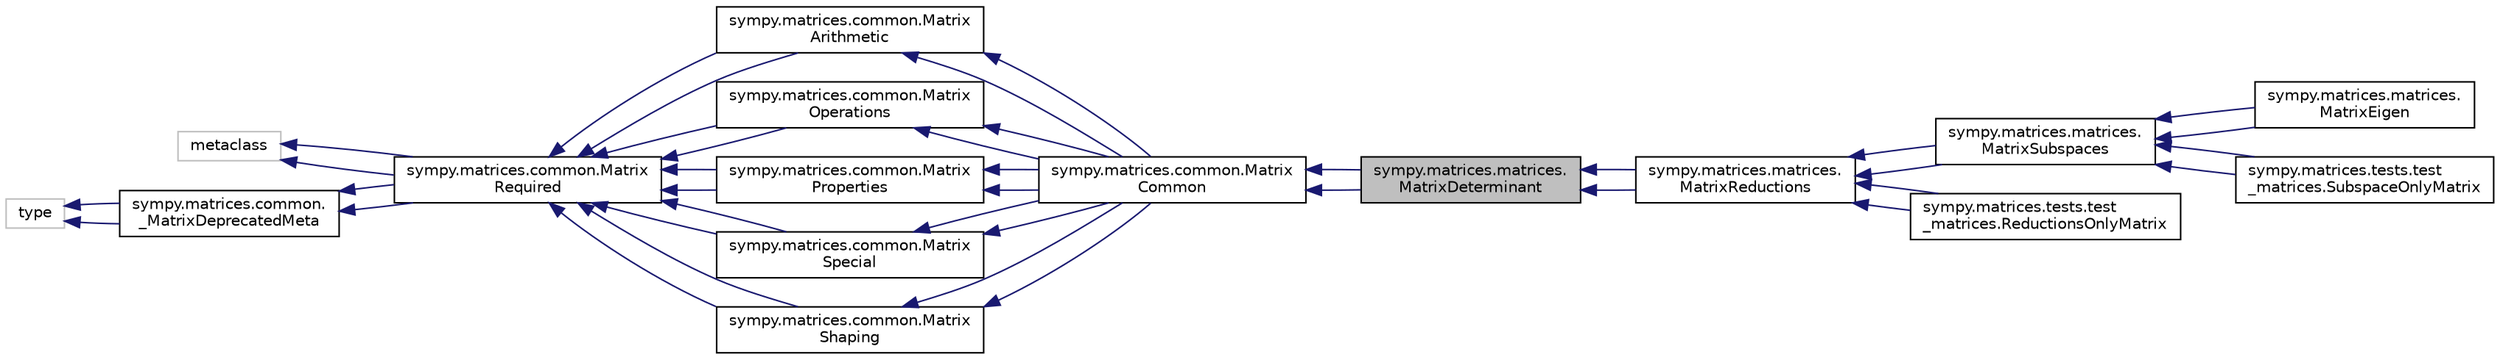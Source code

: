 digraph "sympy.matrices.matrices.MatrixDeterminant"
{
 // LATEX_PDF_SIZE
  edge [fontname="Helvetica",fontsize="10",labelfontname="Helvetica",labelfontsize="10"];
  node [fontname="Helvetica",fontsize="10",shape=record];
  rankdir="LR";
  Node1 [label="sympy.matrices.matrices.\lMatrixDeterminant",height=0.2,width=0.4,color="black", fillcolor="grey75", style="filled", fontcolor="black",tooltip=" "];
  Node2 -> Node1 [dir="back",color="midnightblue",fontsize="10",style="solid",fontname="Helvetica"];
  Node2 [label="sympy.matrices.common.Matrix\lCommon",height=0.2,width=0.4,color="black", fillcolor="white", style="filled",URL="$classsympy_1_1matrices_1_1common_1_1MatrixCommon.html",tooltip=" "];
  Node3 -> Node2 [dir="back",color="midnightblue",fontsize="10",style="solid",fontname="Helvetica"];
  Node3 [label="sympy.matrices.common.Matrix\lArithmetic",height=0.2,width=0.4,color="black", fillcolor="white", style="filled",URL="$classsympy_1_1matrices_1_1common_1_1MatrixArithmetic.html",tooltip=" "];
  Node4 -> Node3 [dir="back",color="midnightblue",fontsize="10",style="solid",fontname="Helvetica"];
  Node4 [label="sympy.matrices.common.Matrix\lRequired",height=0.2,width=0.4,color="black", fillcolor="white", style="filled",URL="$classsympy_1_1matrices_1_1common_1_1MatrixRequired.html",tooltip=" "];
  Node5 -> Node4 [dir="back",color="midnightblue",fontsize="10",style="solid",fontname="Helvetica"];
  Node5 [label="metaclass",height=0.2,width=0.4,color="grey75", fillcolor="white", style="filled",tooltip=" "];
  Node6 -> Node4 [dir="back",color="midnightblue",fontsize="10",style="solid",fontname="Helvetica"];
  Node6 [label="sympy.matrices.common.\l_MatrixDeprecatedMeta",height=0.2,width=0.4,color="black", fillcolor="white", style="filled",URL="$classsympy_1_1matrices_1_1common_1_1__MatrixDeprecatedMeta.html",tooltip=" "];
  Node7 -> Node6 [dir="back",color="midnightblue",fontsize="10",style="solid",fontname="Helvetica"];
  Node7 [label="type",height=0.2,width=0.4,color="grey75", fillcolor="white", style="filled",tooltip=" "];
  Node7 -> Node6 [dir="back",color="midnightblue",fontsize="10",style="solid",fontname="Helvetica"];
  Node5 -> Node4 [dir="back",color="midnightblue",fontsize="10",style="solid",fontname="Helvetica"];
  Node6 -> Node4 [dir="back",color="midnightblue",fontsize="10",style="solid",fontname="Helvetica"];
  Node4 -> Node3 [dir="back",color="midnightblue",fontsize="10",style="solid",fontname="Helvetica"];
  Node8 -> Node2 [dir="back",color="midnightblue",fontsize="10",style="solid",fontname="Helvetica"];
  Node8 [label="sympy.matrices.common.Matrix\lOperations",height=0.2,width=0.4,color="black", fillcolor="white", style="filled",URL="$classsympy_1_1matrices_1_1common_1_1MatrixOperations.html",tooltip=" "];
  Node4 -> Node8 [dir="back",color="midnightblue",fontsize="10",style="solid",fontname="Helvetica"];
  Node4 -> Node8 [dir="back",color="midnightblue",fontsize="10",style="solid",fontname="Helvetica"];
  Node9 -> Node2 [dir="back",color="midnightblue",fontsize="10",style="solid",fontname="Helvetica"];
  Node9 [label="sympy.matrices.common.Matrix\lProperties",height=0.2,width=0.4,color="black", fillcolor="white", style="filled",URL="$classsympy_1_1matrices_1_1common_1_1MatrixProperties.html",tooltip=" "];
  Node4 -> Node9 [dir="back",color="midnightblue",fontsize="10",style="solid",fontname="Helvetica"];
  Node4 -> Node9 [dir="back",color="midnightblue",fontsize="10",style="solid",fontname="Helvetica"];
  Node10 -> Node2 [dir="back",color="midnightblue",fontsize="10",style="solid",fontname="Helvetica"];
  Node10 [label="sympy.matrices.common.Matrix\lSpecial",height=0.2,width=0.4,color="black", fillcolor="white", style="filled",URL="$classsympy_1_1matrices_1_1common_1_1MatrixSpecial.html",tooltip=" "];
  Node4 -> Node10 [dir="back",color="midnightblue",fontsize="10",style="solid",fontname="Helvetica"];
  Node4 -> Node10 [dir="back",color="midnightblue",fontsize="10",style="solid",fontname="Helvetica"];
  Node11 -> Node2 [dir="back",color="midnightblue",fontsize="10",style="solid",fontname="Helvetica"];
  Node11 [label="sympy.matrices.common.Matrix\lShaping",height=0.2,width=0.4,color="black", fillcolor="white", style="filled",URL="$classsympy_1_1matrices_1_1common_1_1MatrixShaping.html",tooltip=" "];
  Node4 -> Node11 [dir="back",color="midnightblue",fontsize="10",style="solid",fontname="Helvetica"];
  Node4 -> Node11 [dir="back",color="midnightblue",fontsize="10",style="solid",fontname="Helvetica"];
  Node3 -> Node2 [dir="back",color="midnightblue",fontsize="10",style="solid",fontname="Helvetica"];
  Node8 -> Node2 [dir="back",color="midnightblue",fontsize="10",style="solid",fontname="Helvetica"];
  Node9 -> Node2 [dir="back",color="midnightblue",fontsize="10",style="solid",fontname="Helvetica"];
  Node10 -> Node2 [dir="back",color="midnightblue",fontsize="10",style="solid",fontname="Helvetica"];
  Node11 -> Node2 [dir="back",color="midnightblue",fontsize="10",style="solid",fontname="Helvetica"];
  Node2 -> Node1 [dir="back",color="midnightblue",fontsize="10",style="solid",fontname="Helvetica"];
  Node1 -> Node12 [dir="back",color="midnightblue",fontsize="10",style="solid",fontname="Helvetica"];
  Node12 [label="sympy.matrices.matrices.\lMatrixReductions",height=0.2,width=0.4,color="black", fillcolor="white", style="filled",URL="$classsympy_1_1matrices_1_1matrices_1_1MatrixReductions.html",tooltip=" "];
  Node12 -> Node13 [dir="back",color="midnightblue",fontsize="10",style="solid",fontname="Helvetica"];
  Node13 [label="sympy.matrices.matrices.\lMatrixSubspaces",height=0.2,width=0.4,color="black", fillcolor="white", style="filled",URL="$classsympy_1_1matrices_1_1matrices_1_1MatrixSubspaces.html",tooltip=" "];
  Node13 -> Node14 [dir="back",color="midnightblue",fontsize="10",style="solid",fontname="Helvetica"];
  Node14 [label="sympy.matrices.matrices.\lMatrixEigen",height=0.2,width=0.4,color="black", fillcolor="white", style="filled",URL="$classsympy_1_1matrices_1_1matrices_1_1MatrixEigen.html",tooltip=" "];
  Node13 -> Node14 [dir="back",color="midnightblue",fontsize="10",style="solid",fontname="Helvetica"];
  Node13 -> Node15 [dir="back",color="midnightblue",fontsize="10",style="solid",fontname="Helvetica"];
  Node15 [label="sympy.matrices.tests.test\l_matrices.SubspaceOnlyMatrix",height=0.2,width=0.4,color="black", fillcolor="white", style="filled",URL="$classsympy_1_1matrices_1_1tests_1_1test__matrices_1_1SubspaceOnlyMatrix.html",tooltip=" "];
  Node13 -> Node15 [dir="back",color="midnightblue",fontsize="10",style="solid",fontname="Helvetica"];
  Node12 -> Node13 [dir="back",color="midnightblue",fontsize="10",style="solid",fontname="Helvetica"];
  Node12 -> Node16 [dir="back",color="midnightblue",fontsize="10",style="solid",fontname="Helvetica"];
  Node16 [label="sympy.matrices.tests.test\l_matrices.ReductionsOnlyMatrix",height=0.2,width=0.4,color="black", fillcolor="white", style="filled",URL="$classsympy_1_1matrices_1_1tests_1_1test__matrices_1_1ReductionsOnlyMatrix.html",tooltip=" "];
  Node12 -> Node16 [dir="back",color="midnightblue",fontsize="10",style="solid",fontname="Helvetica"];
  Node1 -> Node12 [dir="back",color="midnightblue",fontsize="10",style="solid",fontname="Helvetica"];
}
